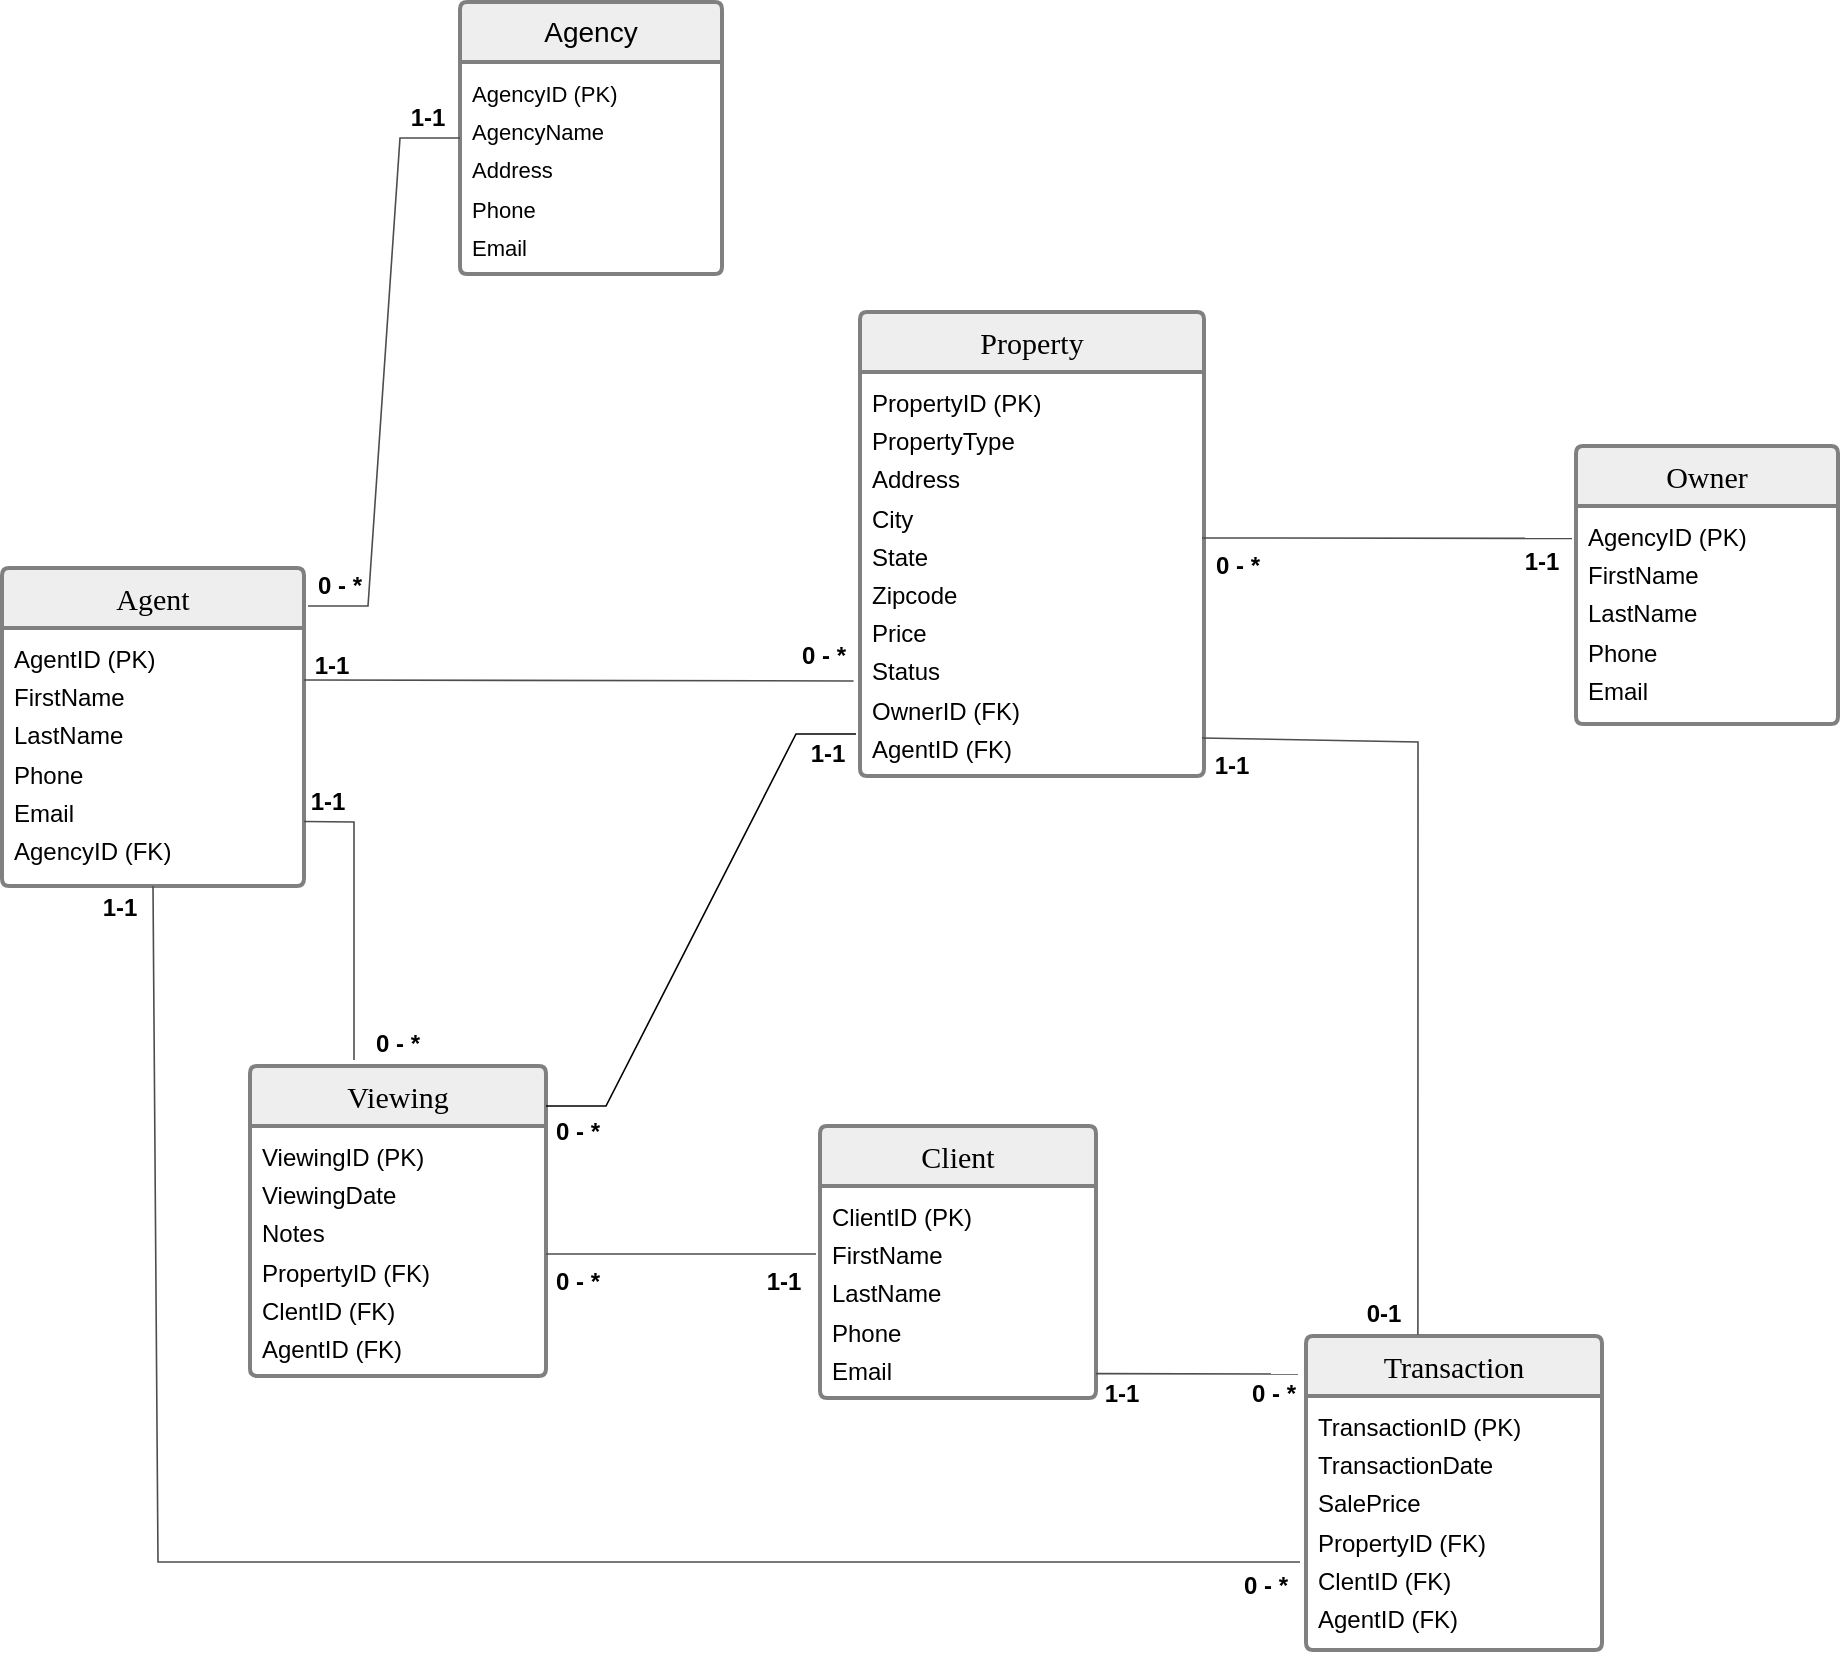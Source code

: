 <mxfile version="26.2.15">
  <diagram name="Page-1" id="BqR1G5EnXAGTYK2YqZA1">
    <mxGraphModel dx="872" dy="1706" grid="0" gridSize="10" guides="1" tooltips="1" connect="1" arrows="1" fold="1" page="1" pageScale="1" pageWidth="827" pageHeight="1169" background="none" math="0" shadow="0" adaptiveColors="simple">
      <root>
        <mxCell id="0" />
        <mxCell id="1" parent="0" />
        <mxCell id="K9HX2_NeKCllVYPnepKJ-13" value="Agency" style="swimlane;childLayout=stackLayout;horizontal=1;startSize=30;horizontalStack=0;rounded=1;fontSize=14;fontStyle=0;strokeWidth=2;resizeParent=0;resizeLast=1;shadow=0;dashed=0;align=center;arcSize=4;whiteSpace=wrap;html=1;fillColor=#eeeeee;strokeColor=#808080;" parent="1" vertex="1">
          <mxGeometry x="256" y="-199" width="131" height="136" as="geometry" />
        </mxCell>
        <mxCell id="K9HX2_NeKCllVYPnepKJ-14" value="&lt;div style=&quot;line-height: 160%;&quot;&gt;&lt;font style=&quot;font-size: 11px;&quot;&gt;AgencyID (PK)&lt;/font&gt;&lt;div&gt;&lt;font style=&quot;font-size: 11px;&quot;&gt;AgencyName&lt;/font&gt;&lt;/div&gt;&lt;div&gt;&lt;font style=&quot;font-size: 11px;&quot;&gt;Address&lt;/font&gt;&lt;/div&gt;&lt;div&gt;&lt;font style=&quot;font-size: 11px;&quot;&gt;Phone&lt;/font&gt;&lt;/div&gt;&lt;div&gt;&lt;font style=&quot;font-size: 11px;&quot;&gt;Email&lt;/font&gt;&lt;/div&gt;&lt;/div&gt;" style="align=left;strokeColor=none;fillColor=none;spacingLeft=4;spacingRight=4;fontSize=12;verticalAlign=top;resizable=0;rotatable=0;part=1;html=1;whiteSpace=wrap;" parent="K9HX2_NeKCllVYPnepKJ-13" vertex="1">
          <mxGeometry y="30" width="131" height="106" as="geometry" />
        </mxCell>
        <mxCell id="K9HX2_NeKCllVYPnepKJ-19" value="&lt;font face=&quot;Comic Sans MS&quot; style=&quot;font-size: 15px;&quot;&gt;Agent&lt;/font&gt;" style="swimlane;childLayout=stackLayout;horizontal=1;startSize=30;horizontalStack=0;rounded=1;fontSize=14;fontStyle=0;strokeWidth=2;resizeParent=0;resizeLast=1;shadow=0;dashed=0;align=center;arcSize=4;whiteSpace=wrap;html=1;fillColor=#eeeeee;strokeColor=#808080;" parent="1" vertex="1">
          <mxGeometry x="27" y="84" width="151" height="159" as="geometry" />
        </mxCell>
        <mxCell id="K9HX2_NeKCllVYPnepKJ-20" value="&lt;div style=&quot;line-height: 160%;&quot;&gt;&lt;font&gt;AgentID (PK)&lt;/font&gt;&lt;div&gt;&lt;font&gt;FirstName&lt;/font&gt;&lt;/div&gt;&lt;div&gt;&lt;font&gt;LastName&lt;/font&gt;&lt;/div&gt;&lt;div&gt;&lt;font&gt;Phone&lt;/font&gt;&lt;/div&gt;&lt;div&gt;&lt;font&gt;Email&lt;/font&gt;&lt;/div&gt;&lt;div&gt;&lt;font&gt;AgencyID (FK)&lt;/font&gt;&lt;/div&gt;&lt;/div&gt;" style="align=left;strokeColor=none;fillColor=none;spacingLeft=4;spacingRight=4;fontSize=12;verticalAlign=top;resizable=0;rotatable=0;part=1;html=1;whiteSpace=wrap;" parent="K9HX2_NeKCllVYPnepKJ-19" vertex="1">
          <mxGeometry y="30" width="151" height="129" as="geometry" />
        </mxCell>
        <mxCell id="K9HX2_NeKCllVYPnepKJ-21" value="&lt;font face=&quot;Comic Sans MS&quot; style=&quot;font-size: 15px;&quot;&gt;Owner&lt;/font&gt;" style="swimlane;childLayout=stackLayout;horizontal=1;startSize=30;horizontalStack=0;rounded=1;fontSize=14;fontStyle=0;strokeWidth=2;resizeParent=0;resizeLast=1;shadow=0;dashed=0;align=center;arcSize=4;whiteSpace=wrap;html=1;fillColor=#eeeeee;strokeColor=#808080;" parent="1" vertex="1">
          <mxGeometry x="814" y="23" width="131" height="139" as="geometry" />
        </mxCell>
        <mxCell id="K9HX2_NeKCllVYPnepKJ-22" value="&lt;div style=&quot;line-height: 160%;&quot;&gt;&lt;font&gt;AgencyID (PK)&lt;/font&gt;&lt;div&gt;&lt;font&gt;FirstName&lt;/font&gt;&lt;/div&gt;&lt;div&gt;&lt;font&gt;LastName&lt;/font&gt;&lt;/div&gt;&lt;div&gt;&lt;font&gt;Phone&lt;/font&gt;&lt;/div&gt;&lt;div&gt;&lt;font&gt;Email&lt;/font&gt;&lt;/div&gt;&lt;/div&gt;" style="align=left;strokeColor=none;fillColor=none;spacingLeft=4;spacingRight=4;fontSize=12;verticalAlign=top;resizable=0;rotatable=0;part=1;html=1;whiteSpace=wrap;" parent="K9HX2_NeKCllVYPnepKJ-21" vertex="1">
          <mxGeometry y="30" width="131" height="109" as="geometry" />
        </mxCell>
        <mxCell id="K9HX2_NeKCllVYPnepKJ-25" value="&lt;font style=&quot;font-size: 15px;&quot; face=&quot;Comic Sans MS&quot;&gt;Transaction&lt;/font&gt;" style="swimlane;childLayout=stackLayout;horizontal=1;startSize=30;horizontalStack=0;rounded=1;fontSize=14;fontStyle=0;strokeWidth=2;resizeParent=0;resizeLast=1;shadow=0;dashed=0;align=center;arcSize=4;whiteSpace=wrap;html=1;fillColor=#eeeeee;strokeColor=#808080;" parent="1" vertex="1">
          <mxGeometry x="679" y="468" width="148" height="157" as="geometry" />
        </mxCell>
        <mxCell id="K9HX2_NeKCllVYPnepKJ-26" value="&lt;div style=&quot;line-height: 160%;&quot;&gt;&lt;font&gt;TransactionID (PK)&lt;/font&gt;&lt;div&gt;&lt;font&gt;TransactionDate&lt;/font&gt;&lt;/div&gt;&lt;div&gt;&lt;font&gt;SalePrice&lt;/font&gt;&lt;/div&gt;&lt;div&gt;&lt;font&gt;PropertyID (FK)&lt;/font&gt;&lt;/div&gt;&lt;div&gt;&lt;font&gt;ClentID (FK)&lt;/font&gt;&lt;/div&gt;&lt;div&gt;&lt;font&gt;AgentID (FK)&lt;/font&gt;&lt;/div&gt;&lt;div&gt;&lt;br&gt;&lt;/div&gt;&lt;/div&gt;" style="align=left;strokeColor=none;fillColor=none;spacingLeft=4;spacingRight=4;fontSize=12;verticalAlign=top;resizable=0;rotatable=0;part=1;html=1;whiteSpace=wrap;" parent="K9HX2_NeKCllVYPnepKJ-25" vertex="1">
          <mxGeometry y="30" width="148" height="127" as="geometry" />
        </mxCell>
        <mxCell id="K9HX2_NeKCllVYPnepKJ-28" value="&lt;font face=&quot;Comic Sans MS&quot; style=&quot;font-size: 15px;&quot;&gt;Viewing&lt;/font&gt;" style="swimlane;childLayout=stackLayout;horizontal=1;startSize=30;horizontalStack=0;rounded=1;fontSize=14;fontStyle=0;strokeWidth=2;resizeParent=0;resizeLast=1;shadow=0;dashed=0;align=center;arcSize=4;whiteSpace=wrap;html=1;fillColor=#eeeeee;strokeColor=#808080;" parent="1" vertex="1">
          <mxGeometry x="151" y="333" width="148" height="155" as="geometry" />
        </mxCell>
        <mxCell id="K9HX2_NeKCllVYPnepKJ-29" value="&lt;div style=&quot;line-height: 160%;&quot;&gt;&lt;font&gt;ViewingID (PK)&lt;/font&gt;&lt;div&gt;&lt;font&gt;ViewingDate&lt;/font&gt;&lt;/div&gt;&lt;div&gt;&lt;font&gt;Notes&lt;/font&gt;&lt;/div&gt;&lt;div&gt;&lt;font&gt;PropertyID (FK)&lt;/font&gt;&lt;/div&gt;&lt;div&gt;&lt;font&gt;ClentID (FK)&lt;/font&gt;&lt;/div&gt;&lt;div&gt;&lt;font&gt;AgentID (FK)&lt;/font&gt;&lt;/div&gt;&lt;div&gt;&lt;br&gt;&lt;/div&gt;&lt;/div&gt;" style="align=left;strokeColor=none;fillColor=none;spacingLeft=4;spacingRight=4;fontSize=12;verticalAlign=top;resizable=0;rotatable=0;part=1;html=1;whiteSpace=wrap;" parent="K9HX2_NeKCllVYPnepKJ-28" vertex="1">
          <mxGeometry y="30" width="148" height="125" as="geometry" />
        </mxCell>
        <mxCell id="K9HX2_NeKCllVYPnepKJ-30" value="&lt;font face=&quot;Comic Sans MS&quot; style=&quot;font-size: 15px;&quot;&gt;Property&lt;/font&gt;" style="swimlane;childLayout=stackLayout;horizontal=1;startSize=30;horizontalStack=0;rounded=1;fontSize=14;fontStyle=0;strokeWidth=2;resizeParent=0;resizeLast=1;shadow=0;dashed=0;align=center;arcSize=4;whiteSpace=wrap;html=1;fillColor=#eeeeee;strokeColor=#808080;" parent="1" vertex="1">
          <mxGeometry x="456" y="-44" width="172" height="232" as="geometry" />
        </mxCell>
        <mxCell id="K9HX2_NeKCllVYPnepKJ-31" value="&lt;div style=&quot;line-height: 160%;&quot;&gt;&lt;div&gt;&lt;font&gt;PropertyID (PK)&lt;br&gt;&lt;/font&gt;&lt;/div&gt;&lt;div&gt;&lt;font&gt;PropertyType&lt;/font&gt;&lt;/div&gt;&lt;div&gt;&lt;font&gt;Address&lt;/font&gt;&lt;/div&gt;&lt;div&gt;&lt;font&gt;City&lt;/font&gt;&lt;/div&gt;&lt;div&gt;&lt;font&gt;State&lt;/font&gt;&lt;/div&gt;&lt;div&gt;&lt;font&gt;Zipcode&lt;/font&gt;&lt;/div&gt;&lt;div&gt;&lt;font&gt;Price&lt;/font&gt;&lt;/div&gt;&lt;div&gt;&lt;font&gt;Status&lt;/font&gt;&lt;/div&gt;&lt;div&gt;&lt;font&gt;OwnerID (FK)&lt;/font&gt;&lt;/div&gt;&lt;div&gt;&lt;font&gt;AgentID (FK)&lt;/font&gt;&lt;/div&gt;&lt;/div&gt;" style="align=left;strokeColor=none;fillColor=none;spacingLeft=4;spacingRight=4;fontSize=12;verticalAlign=top;resizable=0;rotatable=0;part=1;html=1;whiteSpace=wrap;" parent="K9HX2_NeKCllVYPnepKJ-30" vertex="1">
          <mxGeometry y="30" width="172" height="202" as="geometry" />
        </mxCell>
        <mxCell id="K9HX2_NeKCllVYPnepKJ-57" value="&lt;font face=&quot;Comic Sans MS&quot; style=&quot;font-size: 15px;&quot;&gt;Client&lt;/font&gt;" style="swimlane;childLayout=stackLayout;horizontal=1;startSize=30;horizontalStack=0;rounded=1;fontSize=14;fontStyle=0;strokeWidth=2;resizeParent=0;resizeLast=1;shadow=0;dashed=0;align=center;arcSize=4;whiteSpace=wrap;html=1;fillColor=#eeeeee;strokeColor=#808080;" parent="1" vertex="1">
          <mxGeometry x="436" y="363" width="138" height="136" as="geometry" />
        </mxCell>
        <mxCell id="K9HX2_NeKCllVYPnepKJ-58" value="&lt;div style=&quot;line-height: 160%;&quot;&gt;&lt;font&gt;ClientID (PK)&lt;/font&gt;&lt;div&gt;&lt;font&gt;FirstName&lt;/font&gt;&lt;/div&gt;&lt;div&gt;&lt;font&gt;LastName&lt;/font&gt;&lt;/div&gt;&lt;div&gt;&lt;font&gt;Phone&lt;/font&gt;&lt;/div&gt;&lt;div&gt;&lt;font&gt;Email&lt;/font&gt;&lt;/div&gt;&lt;/div&gt;" style="align=left;strokeColor=none;fillColor=none;spacingLeft=4;spacingRight=4;fontSize=12;verticalAlign=top;resizable=0;rotatable=0;part=1;html=1;whiteSpace=wrap;" parent="K9HX2_NeKCllVYPnepKJ-57" vertex="1">
          <mxGeometry y="30" width="138" height="106" as="geometry" />
        </mxCell>
        <mxCell id="K9HX2_NeKCllVYPnepKJ-67" value="" style="endArrow=none;html=1;rounded=0;entryX=0;entryY=0.433;entryDx=0;entryDy=0;entryPerimeter=0;endSize=3;strokeWidth=0.8;strokeColor=#4D4D4D;fillColor=#ffcc99;" parent="1" edge="1">
          <mxGeometry relative="1" as="geometry">
            <mxPoint x="627" y="69" as="sourcePoint" />
            <mxPoint x="812" y="69.197" as="targetPoint" />
          </mxGeometry>
        </mxCell>
        <mxCell id="K9HX2_NeKCllVYPnepKJ-68" value="" style="endArrow=none;html=1;rounded=0;entryX=-0.007;entryY=0.796;entryDx=0;entryDy=0;entryPerimeter=0;strokeWidth=0.8;strokeColor=#4D4D4D;" parent="1" edge="1">
          <mxGeometry relative="1" as="geometry">
            <mxPoint x="178" y="140" as="sourcePoint" />
            <mxPoint x="452.796" y="140.464" as="targetPoint" />
          </mxGeometry>
        </mxCell>
        <mxCell id="K9HX2_NeKCllVYPnepKJ-75" value="" style="edgeStyle=entityRelationEdgeStyle;fontSize=12;html=1;endArrow=none;endFill=1;rounded=0;entryX=0;entryY=0.5;entryDx=0;entryDy=0;startFill=0;strokeWidth=0.8;strokeColor=#4D4D4D;" parent="1" target="K9HX2_NeKCllVYPnepKJ-13" edge="1">
          <mxGeometry width="100" height="100" relative="1" as="geometry">
            <mxPoint x="180" y="103" as="sourcePoint" />
            <mxPoint x="192" y="-21" as="targetPoint" />
            <Array as="points">
              <mxPoint x="226" y="99" />
            </Array>
          </mxGeometry>
        </mxCell>
        <mxCell id="K9HX2_NeKCllVYPnepKJ-77" value="" style="endArrow=none;html=1;rounded=0;strokeWidth=0.8;strokeColor=#4D4D4D;" parent="1" edge="1">
          <mxGeometry relative="1" as="geometry">
            <mxPoint x="299" y="427" as="sourcePoint" />
            <mxPoint x="434" y="427" as="targetPoint" />
          </mxGeometry>
        </mxCell>
        <mxCell id="K9HX2_NeKCllVYPnepKJ-78" value="" style="fontSize=12;html=1;endArrow=none;endFill=1;startArrow=none;rounded=0;entryX=0.994;entryY=0.906;entryDx=0;entryDy=0;entryPerimeter=0;exitX=0.378;exitY=-0.004;exitDx=0;exitDy=0;exitPerimeter=0;startFill=0;strokeWidth=0.8;strokeColor=light-dark(#4D4D4D,#4D4D4D);" parent="1" source="K9HX2_NeKCllVYPnepKJ-25" target="K9HX2_NeKCllVYPnepKJ-31" edge="1">
          <mxGeometry width="100" height="100" relative="1" as="geometry">
            <mxPoint x="703" y="311" as="sourcePoint" />
            <mxPoint x="803" y="211" as="targetPoint" />
            <Array as="points">
              <mxPoint x="735" y="171" />
            </Array>
          </mxGeometry>
        </mxCell>
        <mxCell id="K9HX2_NeKCllVYPnepKJ-80" value="" style="edgeStyle=entityRelationEdgeStyle;fontSize=12;html=1;endArrow=none;startArrow=none;rounded=0;startFill=0;strokeWidth=0.8;" parent="1" edge="1">
          <mxGeometry width="100" height="100" relative="1" as="geometry">
            <mxPoint x="299" y="353" as="sourcePoint" />
            <mxPoint x="454" y="167" as="targetPoint" />
          </mxGeometry>
        </mxCell>
        <mxCell id="K9HX2_NeKCllVYPnepKJ-84" value="" style="endArrow=none;html=1;rounded=0;exitX=1;exitY=0.75;exitDx=0;exitDy=0;strokeWidth=0.8;strokeColor=#4D4D4D;" parent="1" source="K9HX2_NeKCllVYPnepKJ-20" edge="1">
          <mxGeometry relative="1" as="geometry">
            <mxPoint x="147" y="243" as="sourcePoint" />
            <mxPoint x="203" y="330" as="targetPoint" />
            <Array as="points">
              <mxPoint x="203" y="211" />
            </Array>
          </mxGeometry>
        </mxCell>
        <mxCell id="K9HX2_NeKCllVYPnepKJ-85" value="" style="endArrow=none;html=1;rounded=0;exitX=0.5;exitY=1;exitDx=0;exitDy=0;strokeWidth=0.8;strokeColor=#4D4D4D;" parent="1" source="K9HX2_NeKCllVYPnepKJ-20" edge="1">
          <mxGeometry relative="1" as="geometry">
            <mxPoint x="73" y="243" as="sourcePoint" />
            <mxPoint x="676" y="581" as="targetPoint" />
            <Array as="points">
              <mxPoint x="105" y="581" />
            </Array>
          </mxGeometry>
        </mxCell>
        <mxCell id="K9HX2_NeKCllVYPnepKJ-86" value="" style="endArrow=none;html=1;rounded=0;strokeWidth=0.8;strokeColor=#4D4D4D;" parent="1" edge="1">
          <mxGeometry relative="1" as="geometry">
            <mxPoint x="574" y="486.82" as="sourcePoint" />
            <mxPoint x="675" y="487" as="targetPoint" />
          </mxGeometry>
        </mxCell>
        <mxCell id="K9HX2_NeKCllVYPnepKJ-88" value="&lt;font&gt;&lt;b&gt;0 - *&lt;/b&gt;&lt;/font&gt;" style="text;html=1;align=center;verticalAlign=middle;whiteSpace=wrap;rounded=0;" parent="1" vertex="1">
          <mxGeometry x="621" y="72" width="48" height="22" as="geometry" />
        </mxCell>
        <mxCell id="K9HX2_NeKCllVYPnepKJ-89" value="&lt;font&gt;&lt;b&gt;1-1&lt;/b&gt;&lt;/font&gt;" style="text;html=1;align=center;verticalAlign=middle;whiteSpace=wrap;rounded=0;" parent="1" vertex="1">
          <mxGeometry x="773" y="70" width="48" height="22" as="geometry" />
        </mxCell>
        <mxCell id="K9HX2_NeKCllVYPnepKJ-90" value="&lt;font&gt;&lt;b&gt;0-1&lt;/b&gt;&lt;/font&gt;" style="text;html=1;align=center;verticalAlign=middle;whiteSpace=wrap;rounded=0;" parent="1" vertex="1">
          <mxGeometry x="694" y="446" width="48" height="22" as="geometry" />
        </mxCell>
        <mxCell id="K9HX2_NeKCllVYPnepKJ-91" value="&lt;font&gt;&lt;b&gt;0 - *&lt;/b&gt;&lt;/font&gt;" style="text;html=1;align=center;verticalAlign=middle;whiteSpace=wrap;rounded=0;" parent="1" vertex="1">
          <mxGeometry x="635" y="582" width="48" height="22" as="geometry" />
        </mxCell>
        <mxCell id="K9HX2_NeKCllVYPnepKJ-92" value="&lt;font&gt;&lt;b&gt;1-1&lt;/b&gt;&lt;/font&gt;" style="text;html=1;align=center;verticalAlign=middle;whiteSpace=wrap;rounded=0;" parent="1" vertex="1">
          <mxGeometry x="618" y="172" width="48" height="22" as="geometry" />
        </mxCell>
        <mxCell id="K9HX2_NeKCllVYPnepKJ-93" value="&lt;font&gt;&lt;b&gt;1-1&lt;/b&gt;&lt;/font&gt;" style="text;html=1;align=center;verticalAlign=middle;whiteSpace=wrap;rounded=0;" parent="1" vertex="1">
          <mxGeometry x="62" y="243" width="48" height="22" as="geometry" />
        </mxCell>
        <mxCell id="K9HX2_NeKCllVYPnepKJ-94" value="&lt;font&gt;&lt;b&gt;1-1&lt;/b&gt;&lt;/font&gt;" style="text;html=1;align=center;verticalAlign=middle;whiteSpace=wrap;rounded=0;" parent="1" vertex="1">
          <mxGeometry x="563" y="486" width="48" height="22" as="geometry" />
        </mxCell>
        <mxCell id="K9HX2_NeKCllVYPnepKJ-95" value="&lt;font&gt;&lt;b&gt;0 - *&lt;/b&gt;&lt;/font&gt;" style="text;html=1;align=center;verticalAlign=middle;whiteSpace=wrap;rounded=0;" parent="1" vertex="1">
          <mxGeometry x="639" y="486" width="48" height="22" as="geometry" />
        </mxCell>
        <mxCell id="K9HX2_NeKCllVYPnepKJ-96" value="&lt;font&gt;&lt;b&gt;0 - *&lt;/b&gt;&lt;/font&gt;" style="text;html=1;align=center;verticalAlign=middle;whiteSpace=wrap;rounded=0;" parent="1" vertex="1">
          <mxGeometry x="291" y="430" width="48" height="22" as="geometry" />
        </mxCell>
        <mxCell id="K9HX2_NeKCllVYPnepKJ-97" value="&lt;font&gt;&lt;b&gt;1-1&lt;/b&gt;&lt;/font&gt;" style="text;html=1;align=center;verticalAlign=middle;whiteSpace=wrap;rounded=0;" parent="1" vertex="1">
          <mxGeometry x="394" y="430" width="48" height="22" as="geometry" />
        </mxCell>
        <mxCell id="K9HX2_NeKCllVYPnepKJ-98" value="&lt;font&gt;&lt;b&gt;1-1&lt;/b&gt;&lt;/font&gt;" style="text;html=1;align=center;verticalAlign=middle;whiteSpace=wrap;rounded=0;" parent="1" vertex="1">
          <mxGeometry x="166" y="190" width="48" height="22" as="geometry" />
        </mxCell>
        <mxCell id="K9HX2_NeKCllVYPnepKJ-99" value="&lt;font&gt;&lt;b&gt;0 - *&lt;/b&gt;&lt;/font&gt;" style="text;html=1;align=center;verticalAlign=middle;whiteSpace=wrap;rounded=0;" parent="1" vertex="1">
          <mxGeometry x="201" y="311" width="48" height="22" as="geometry" />
        </mxCell>
        <mxCell id="K9HX2_NeKCllVYPnepKJ-100" value="&lt;font&gt;&lt;b&gt;0 - *&lt;/b&gt;&lt;/font&gt;" style="text;html=1;align=center;verticalAlign=middle;whiteSpace=wrap;rounded=0;" parent="1" vertex="1">
          <mxGeometry x="291" y="355" width="48" height="22" as="geometry" />
        </mxCell>
        <mxCell id="K9HX2_NeKCllVYPnepKJ-101" value="&lt;font&gt;&lt;b&gt;1-1&lt;/b&gt;&lt;/font&gt;" style="text;html=1;align=center;verticalAlign=middle;whiteSpace=wrap;rounded=0;" parent="1" vertex="1">
          <mxGeometry x="416" y="166" width="48" height="22" as="geometry" />
        </mxCell>
        <mxCell id="K9HX2_NeKCllVYPnepKJ-102" value="&lt;font&gt;&lt;b&gt;1-1&lt;/b&gt;&lt;/font&gt;" style="text;html=1;align=center;verticalAlign=middle;whiteSpace=wrap;rounded=0;" parent="1" vertex="1">
          <mxGeometry x="168" y="122" width="48" height="22" as="geometry" />
        </mxCell>
        <mxCell id="K9HX2_NeKCllVYPnepKJ-103" value="&lt;font&gt;&lt;b&gt;0 - *&lt;/b&gt;&lt;/font&gt;" style="text;html=1;align=center;verticalAlign=middle;whiteSpace=wrap;rounded=0;" parent="1" vertex="1">
          <mxGeometry x="414" y="117" width="48" height="22" as="geometry" />
        </mxCell>
        <mxCell id="K9HX2_NeKCllVYPnepKJ-104" value="&lt;font&gt;&lt;b&gt;1-1&lt;/b&gt;&lt;/font&gt;" style="text;html=1;align=center;verticalAlign=middle;whiteSpace=wrap;rounded=0;" parent="1" vertex="1">
          <mxGeometry x="216" y="-152" width="48" height="22" as="geometry" />
        </mxCell>
        <mxCell id="K9HX2_NeKCllVYPnepKJ-105" value="&lt;font&gt;&lt;b style=&quot;&quot;&gt;0 - *&lt;/b&gt;&lt;/font&gt;" style="text;html=1;align=center;verticalAlign=middle;whiteSpace=wrap;rounded=0;" parent="1" vertex="1">
          <mxGeometry x="172" y="81.5" width="48" height="22" as="geometry" />
        </mxCell>
      </root>
    </mxGraphModel>
  </diagram>
</mxfile>
